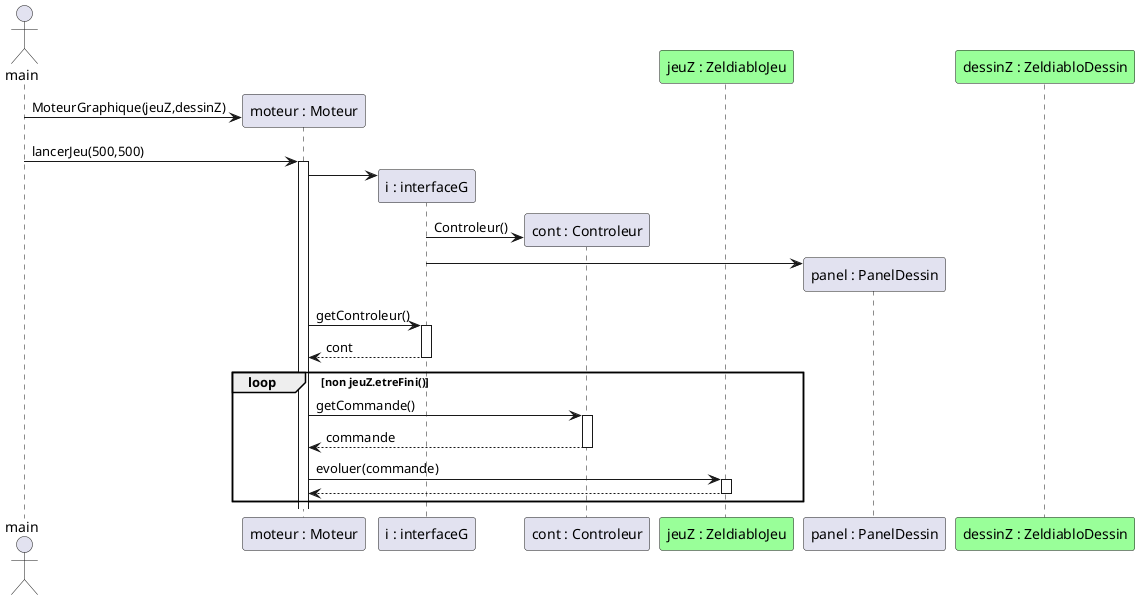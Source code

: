 @startuml
actor main

create "moteur : Moteur" as m
main -> m : MoteurGraphique(jeuZ,dessinZ)
main -> m : lancerJeu(500,500)
activate m
create "i : interfaceG" as interface
m->interface
create "cont : Controleur" as cont
participant "jeuZ : ZeldiabloJeu" as zjeu #99FF99
interface-> cont : Controleur()
create "panel : PanelDessin" as pan
interface->pan
m->interface : getControleur()
activate interface
m <-- interface : cont
deactivate interface
participant "dessinZ : ZeldiabloDessin" as zdessin #99FF99

loop non jeuZ.etreFini()
m->cont : getCommande()
activate cont
m <-- cont : commande
deactivate cont
m->zjeu : evoluer(commande)
activate zjeu
m <-- zjeu
deactivate zjeu
end

@enduml